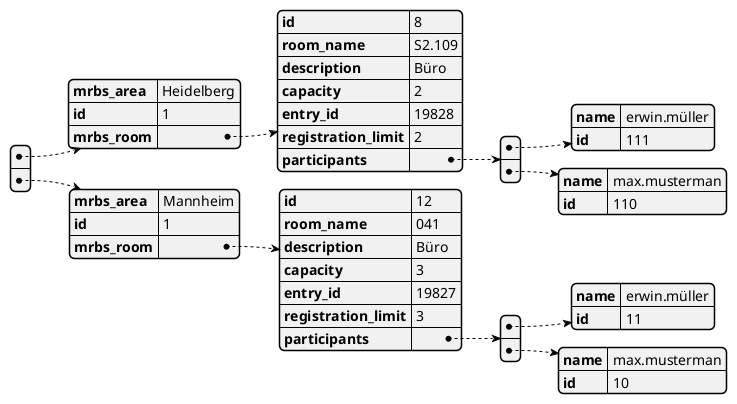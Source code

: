 @startjson
[
    {
        "mrbs_area": "Heidelberg",
        "id": 1,
        "mrbs_room": {
            "id": 8,
            "room_name": "S2.109",
            "description": "Büro",
            "capacity": 2,
            "entry_id": 19828,
            "registration_limit": 2,
            "participants":[
                {"name": "erwin.müller", "id": 111},
                {"name": "max.musterman", "id": 110}
            ]
        }
    },
    {
        "mrbs_area": "Mannheim",
        "id": 1,
        "mrbs_room": {
            "id": 12,
            "room_name": "041",
            "description": "Büro",
            "capacity": 3,
            "entry_id": 19827,
            "registration_limit": 3,
            "participants":[
                {"name": "erwin.müller", "id": 11},
                {"name": "max.musterman", "id": 10}
            ]
        }
    }    
]
@endjson
